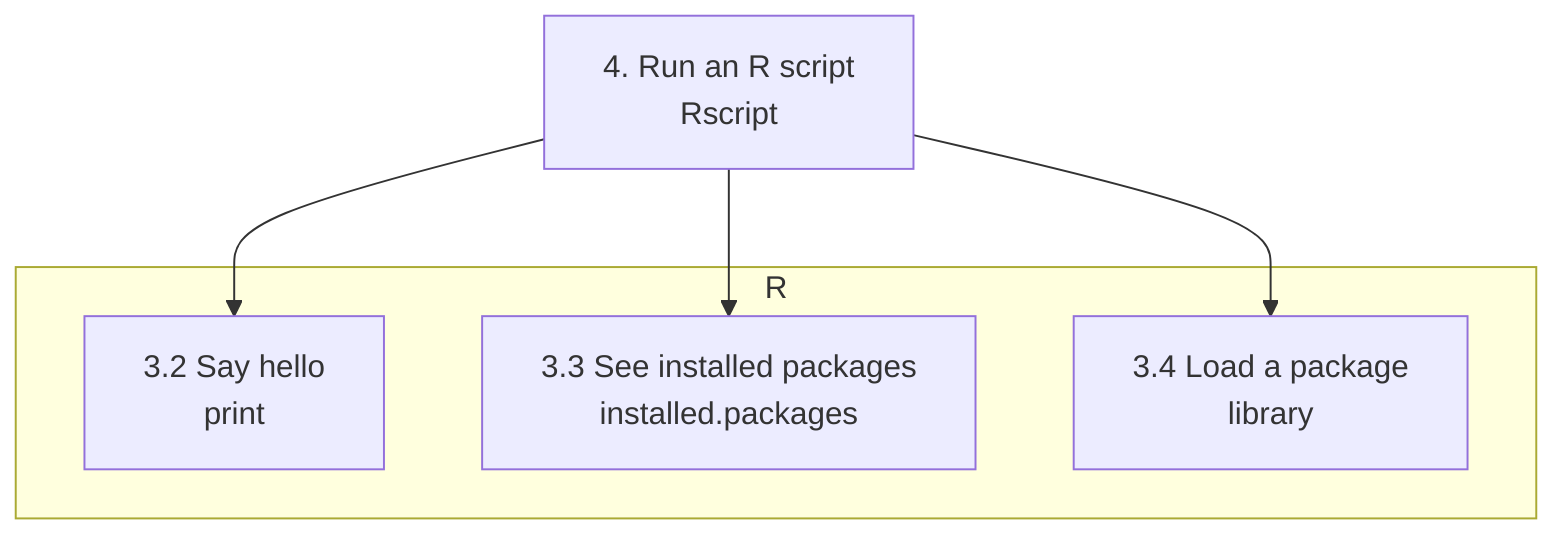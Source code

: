 flowchart TD

  subgraph R
    say_hello[3.2 Say hello\nprint]
    see_installed_packages[3.3 See installed packages\ninstalled.packages]
    load_package[3.4 Load a package\nlibrary]
  end
  run_r_script[4. Run an R script\nRscript]

  run_r_script --> say_hello
  run_r_script --> see_installed_packages
  run_r_script --> load_package